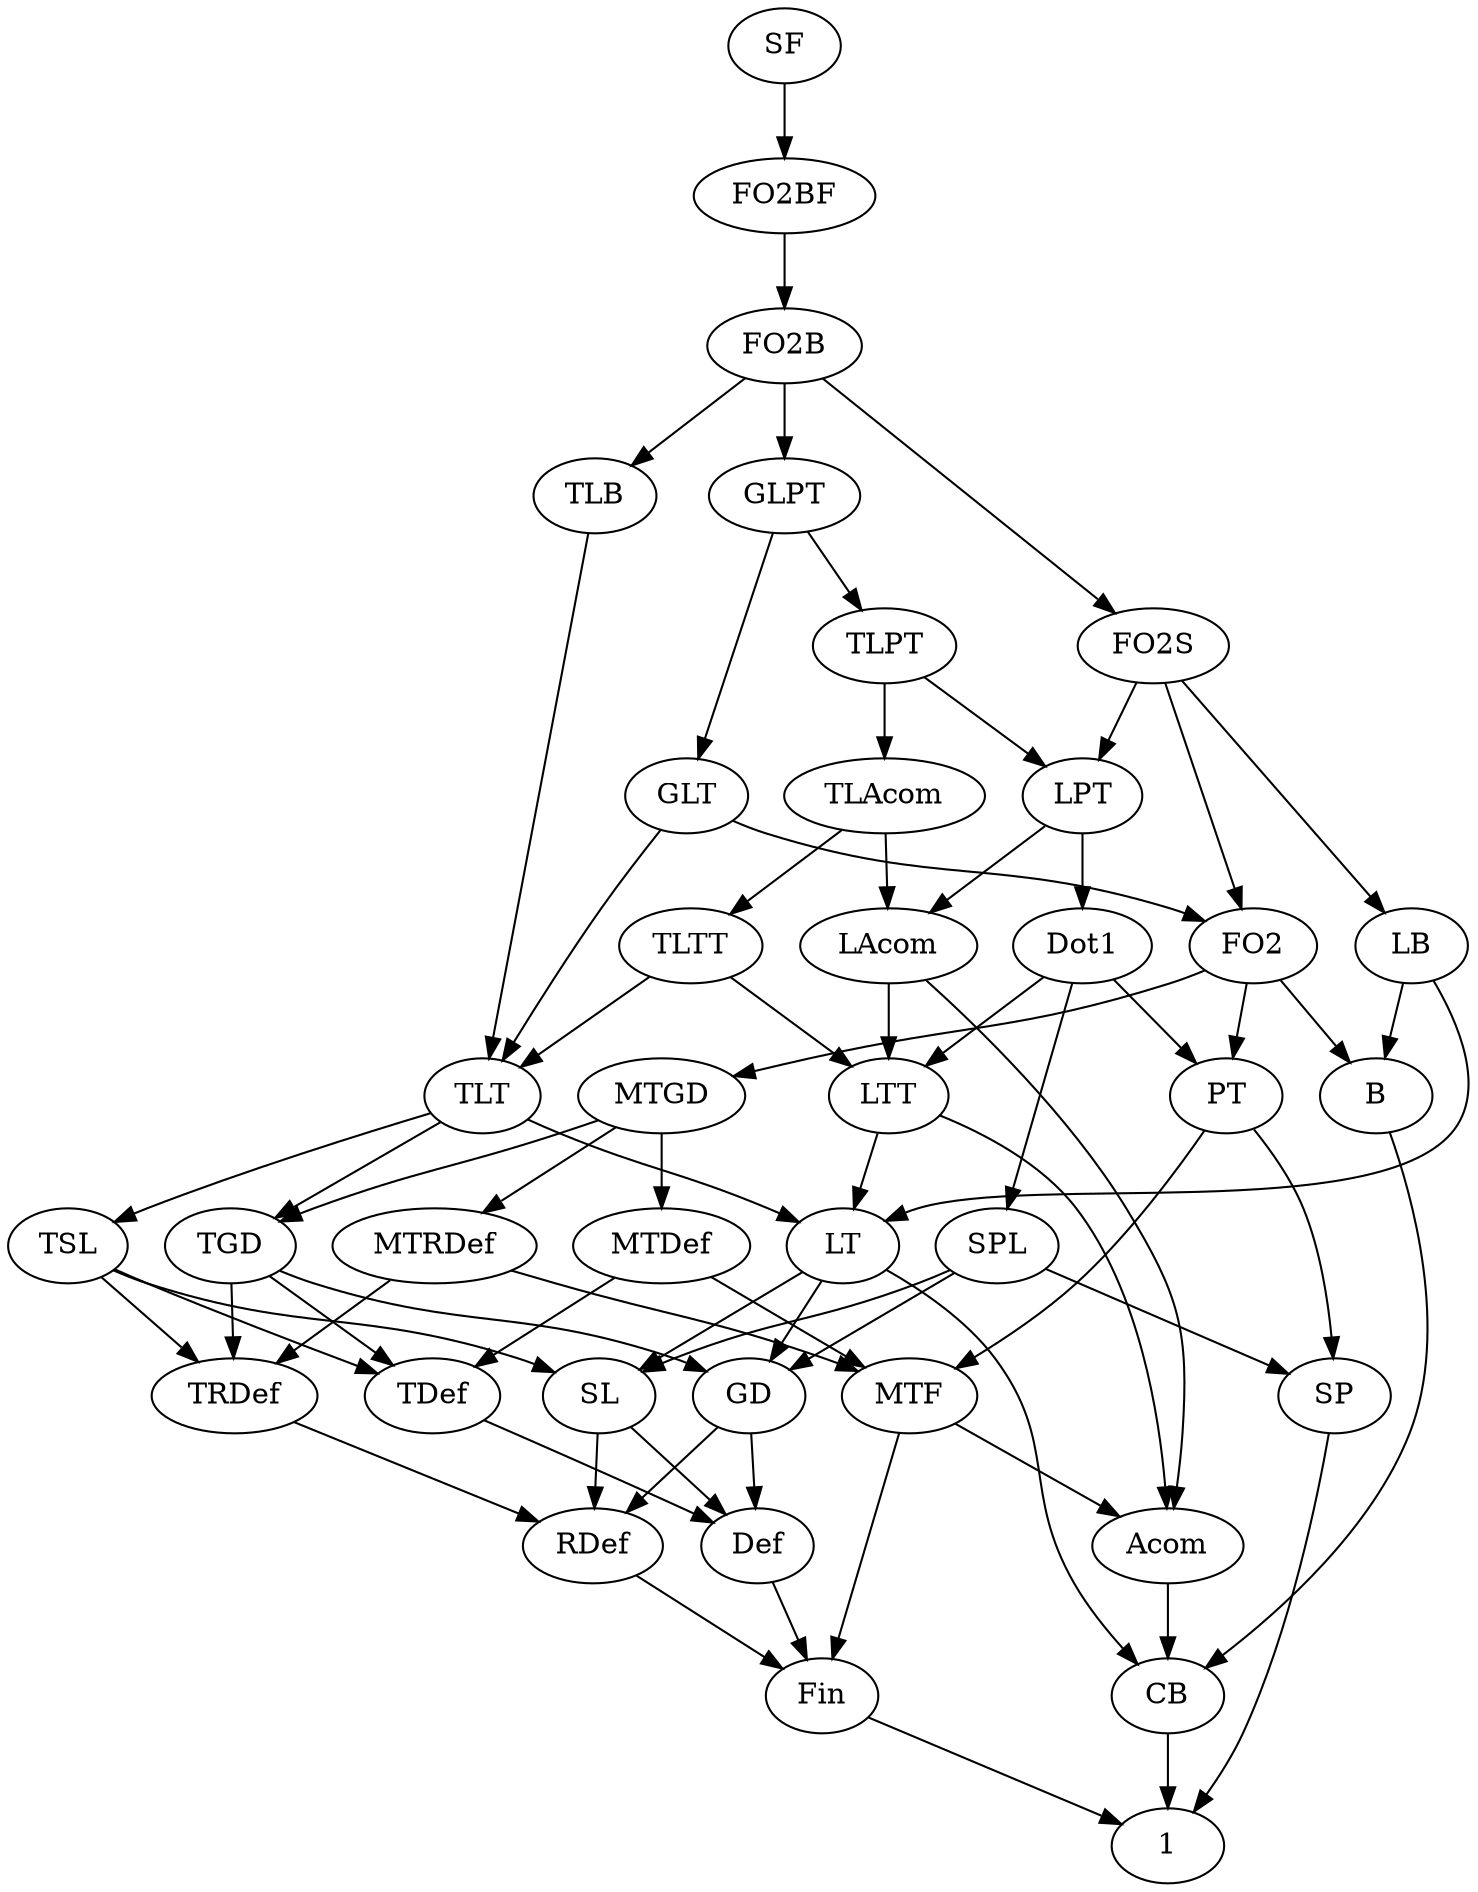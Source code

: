 digraph subreg {
SF -> FO2BF;
FO2BF -> FO2B;
FO2B -> FO2S;
FO2S -> FO2;
FO2 -> PT;
FO2 -> B;
B -> CB;
PT -> SP;
LAcom -> Acom;
LAcom -> LTT;
LTT -> LT;
LT -> SL;
TLAcom -> TLTT;
TLAcom -> LAcom;
TLTT -> LTT;
TLTT -> TLT;
TLT -> LT;
TLT -> TSL;
TSL -> SL;
FO2B -> GLPT;
FO2B -> TLB;
TLB -> TLT;
GLPT -> GLT;
GLT -> TLT;
GLT -> FO2;
FO2S -> LPT;
FO2S -> LB;
LB -> LT;
LB -> B;
LPT -> LAcom;
LPT -> Dot1;
GLPT -> TLPT;
TLPT -> TLAcom;
TLPT -> LPT;
TLT -> TGD;
FO2 -> MTGD;
LT -> GD;
MTGD -> TGD;
MTGD -> MTDef;
MTGD -> MTRDef;
MTDef -> MTF;
MTDef -> TDef;
MTRDef -> MTF;
MTRDef -> TRDef;
TGD -> GD;
PT -> MTF;
MTF -> Acom;
LTT -> Acom;
Acom -> CB;
MTF -> Fin;
LT -> CB;
CB -> 1;
Fin -> 1;
SP -> 1;

TGD -> TDef;
TGD -> TRDef;
GD -> Def;
GD -> RDef;
SL -> Def;
SL -> RDef;
Def -> Fin;
RDef -> Fin;
TSL -> TDef;
TSL -> TRDef;
TDef -> Def;
TRDef -> RDef;
Dot1 -> LTT;
Dot1 -> PT;
Dot1 -> SPL;
SPL -> SP;
SPL -> SL;
SPL -> GD;
}
